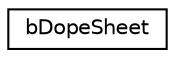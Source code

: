 digraph G
{
  edge [fontname="Helvetica",fontsize="10",labelfontname="Helvetica",labelfontsize="10"];
  node [fontname="Helvetica",fontsize="10",shape=record];
  rankdir=LR;
  Node1 [label="bDopeSheet",height=0.2,width=0.4,color="black", fillcolor="white", style="filled",URL="$df/de9/structbDopeSheet.html"];
}
